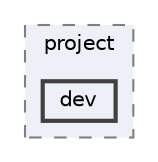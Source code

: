 digraph "doc/src/contents/project/dev"
{
 // LATEX_PDF_SIZE
  bgcolor="transparent";
  edge [fontname=Helvetica,fontsize=10,labelfontname=Helvetica,labelfontsize=10];
  node [fontname=Helvetica,fontsize=10,shape=box,height=0.2,width=0.4];
  compound=true
  subgraph clusterdir_a748bd10570192ad439f91b31ab4c732 {
    graph [ bgcolor="#edf0f7", pencolor="grey50", label="project", fontname=Helvetica,fontsize=10 style="filled,dashed", URL="dir_a748bd10570192ad439f91b31ab4c732.html",tooltip=""]
  dir_0fa620ff62fe22156d55aff85fdb466e [label="dev", fillcolor="#edf0f7", color="grey25", style="filled,bold", URL="dir_0fa620ff62fe22156d55aff85fdb466e.html",tooltip=""];
  }
}
